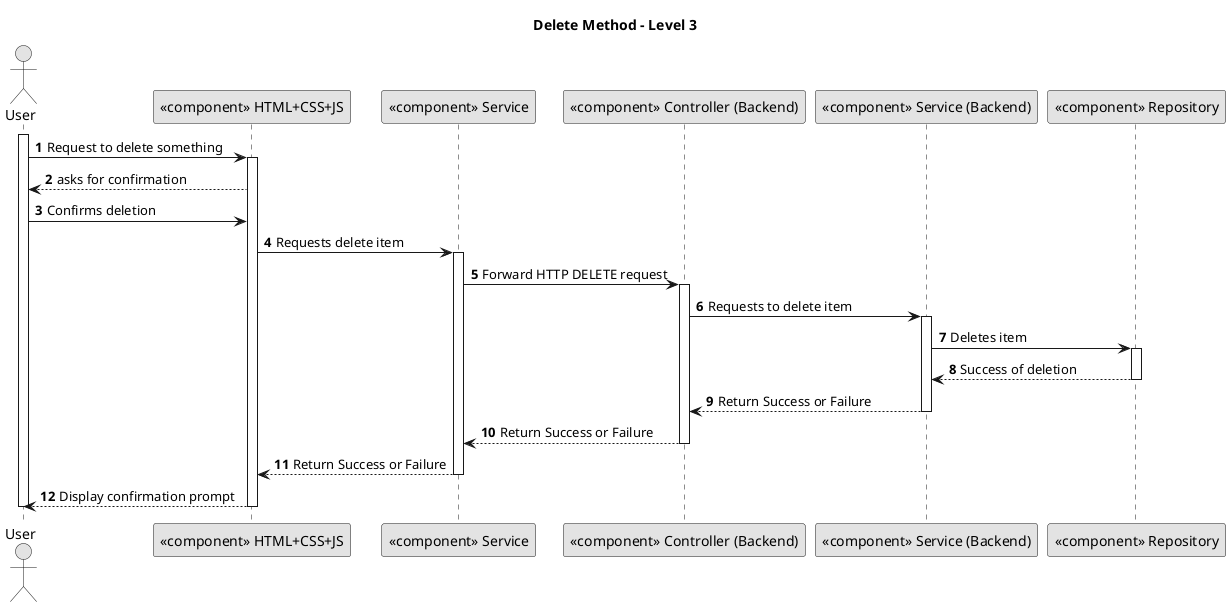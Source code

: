 @startuml

skinparam monochrome true
skinparam packageStyle rectangle
skinparam shadowing false

title Delete Method - Level 3

autonumber

actor "User" as User
participant "<<component>> HTML+CSS+JS" as Frontend
participant "<<component>> Service" as FrontendService
participant "<<component>> Controller (Backend)" as Controller
participant "<<component>> Service (Backend)" as BackendService
participant "<<component>> Repository" as Repository

activate User

    User -> Frontend : Request to delete something
    activate Frontend

  Frontend --> User : asks for confirmation

    User -> Frontend : Confirms deletion

    Frontend -> FrontendService : Requests delete item
    activate FrontendService

    FrontendService -> Controller : Forward HTTP DELETE request


    activate Controller
        Controller -> BackendService : Requests to delete item
        activate BackendService

            BackendService -> Repository : Deletes item
            activate Repository


                Repository --> BackendService : Success of deletion
            deactivate Repository


            BackendService --> Controller : Return Success or Failure
        deactivate BackendService

        Controller --> FrontendService : Return Success or Failure
    deactivate Controller

    FrontendService --> Frontend : Return Success or Failure
    deactivate FrontendService


    Frontend --> User : Display confirmation prompt
   deactivate Frontend

deactivate User

@enduml
